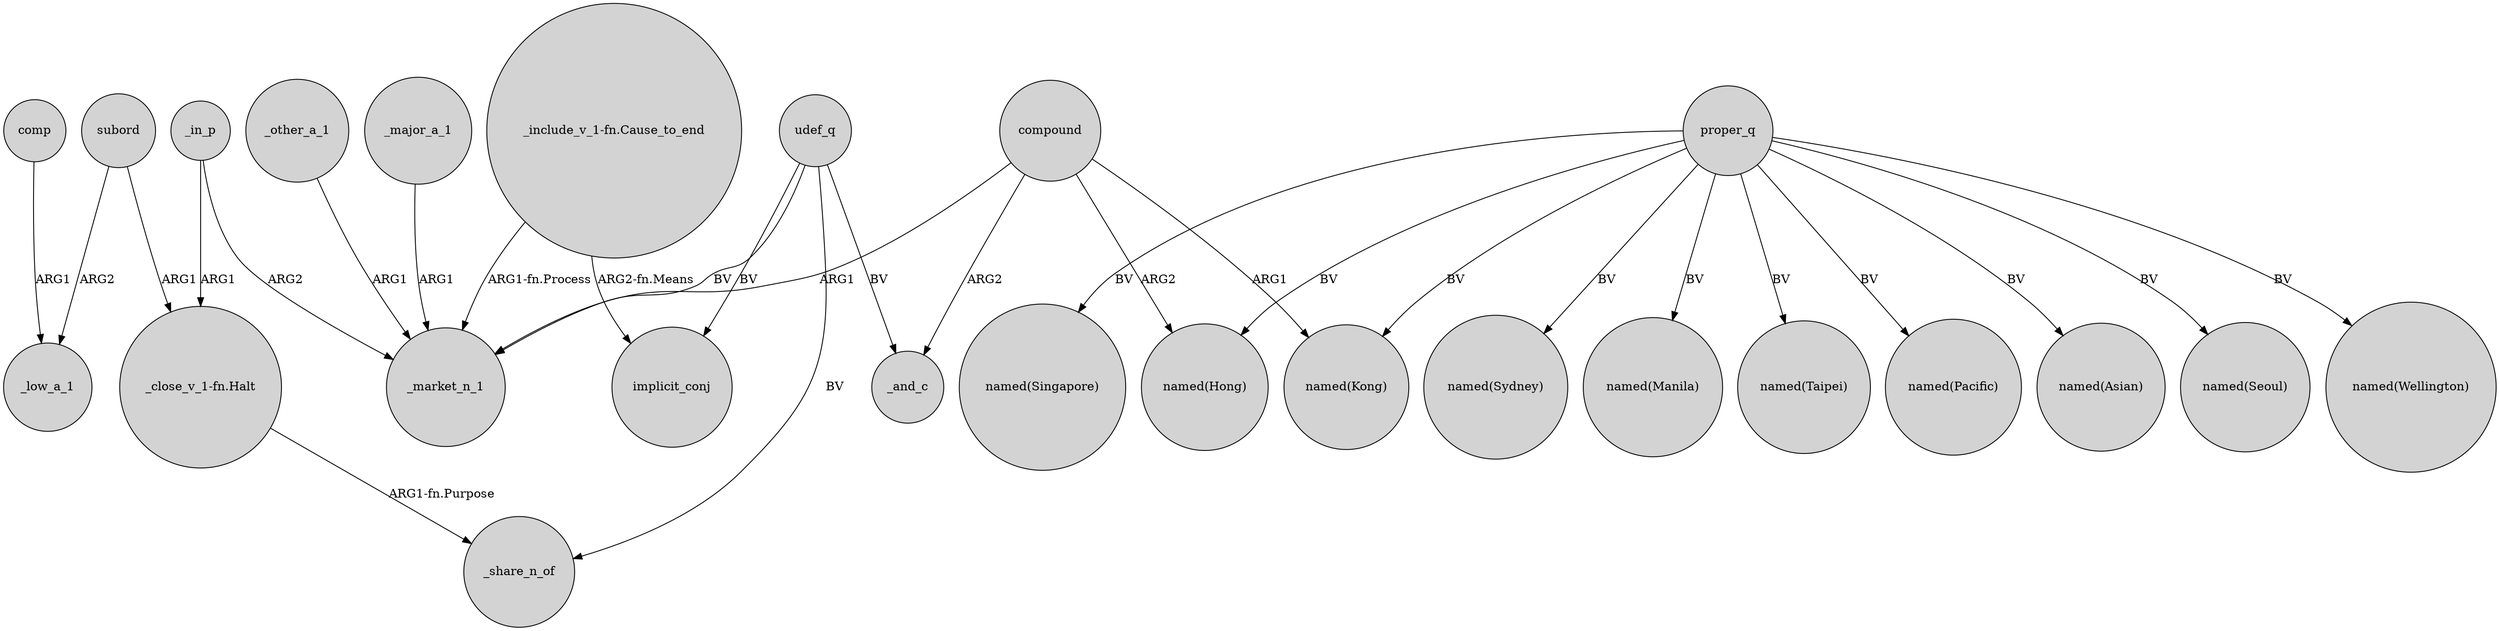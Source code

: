 digraph {
	node [shape=circle style=filled]
	udef_q -> _market_n_1 [label=BV]
	comp -> _low_a_1 [label=ARG1]
	_in_p -> "_close_v_1-fn.Halt" [label=ARG1]
	_other_a_1 -> _market_n_1 [label=ARG1]
	subord -> "_close_v_1-fn.Halt" [label=ARG1]
	udef_q -> _and_c [label=BV]
	proper_q -> "named(Wellington)" [label=BV]
	proper_q -> "named(Singapore)" [label=BV]
	compound -> _and_c [label=ARG2]
	_major_a_1 -> _market_n_1 [label=ARG1]
	proper_q -> "named(Sydney)" [label=BV]
	_in_p -> _market_n_1 [label=ARG2]
	proper_q -> "named(Manila)" [label=BV]
	proper_q -> "named(Taipei)" [label=BV]
	proper_q -> "named(Kong)" [label=BV]
	udef_q -> _share_n_of [label=BV]
	compound -> "named(Hong)" [label=ARG2]
	compound -> "named(Kong)" [label=ARG1]
	"_include_v_1-fn.Cause_to_end" -> _market_n_1 [label="ARG1-fn.Process"]
	proper_q -> "named(Pacific)" [label=BV]
	subord -> _low_a_1 [label=ARG2]
	proper_q -> "named(Asian)" [label=BV]
	"_close_v_1-fn.Halt" -> _share_n_of [label="ARG1-fn.Purpose"]
	compound -> _market_n_1 [label=ARG1]
	proper_q -> "named(Hong)" [label=BV]
	proper_q -> "named(Seoul)" [label=BV]
	udef_q -> implicit_conj [label=BV]
	"_include_v_1-fn.Cause_to_end" -> implicit_conj [label="ARG2-fn.Means"]
}
